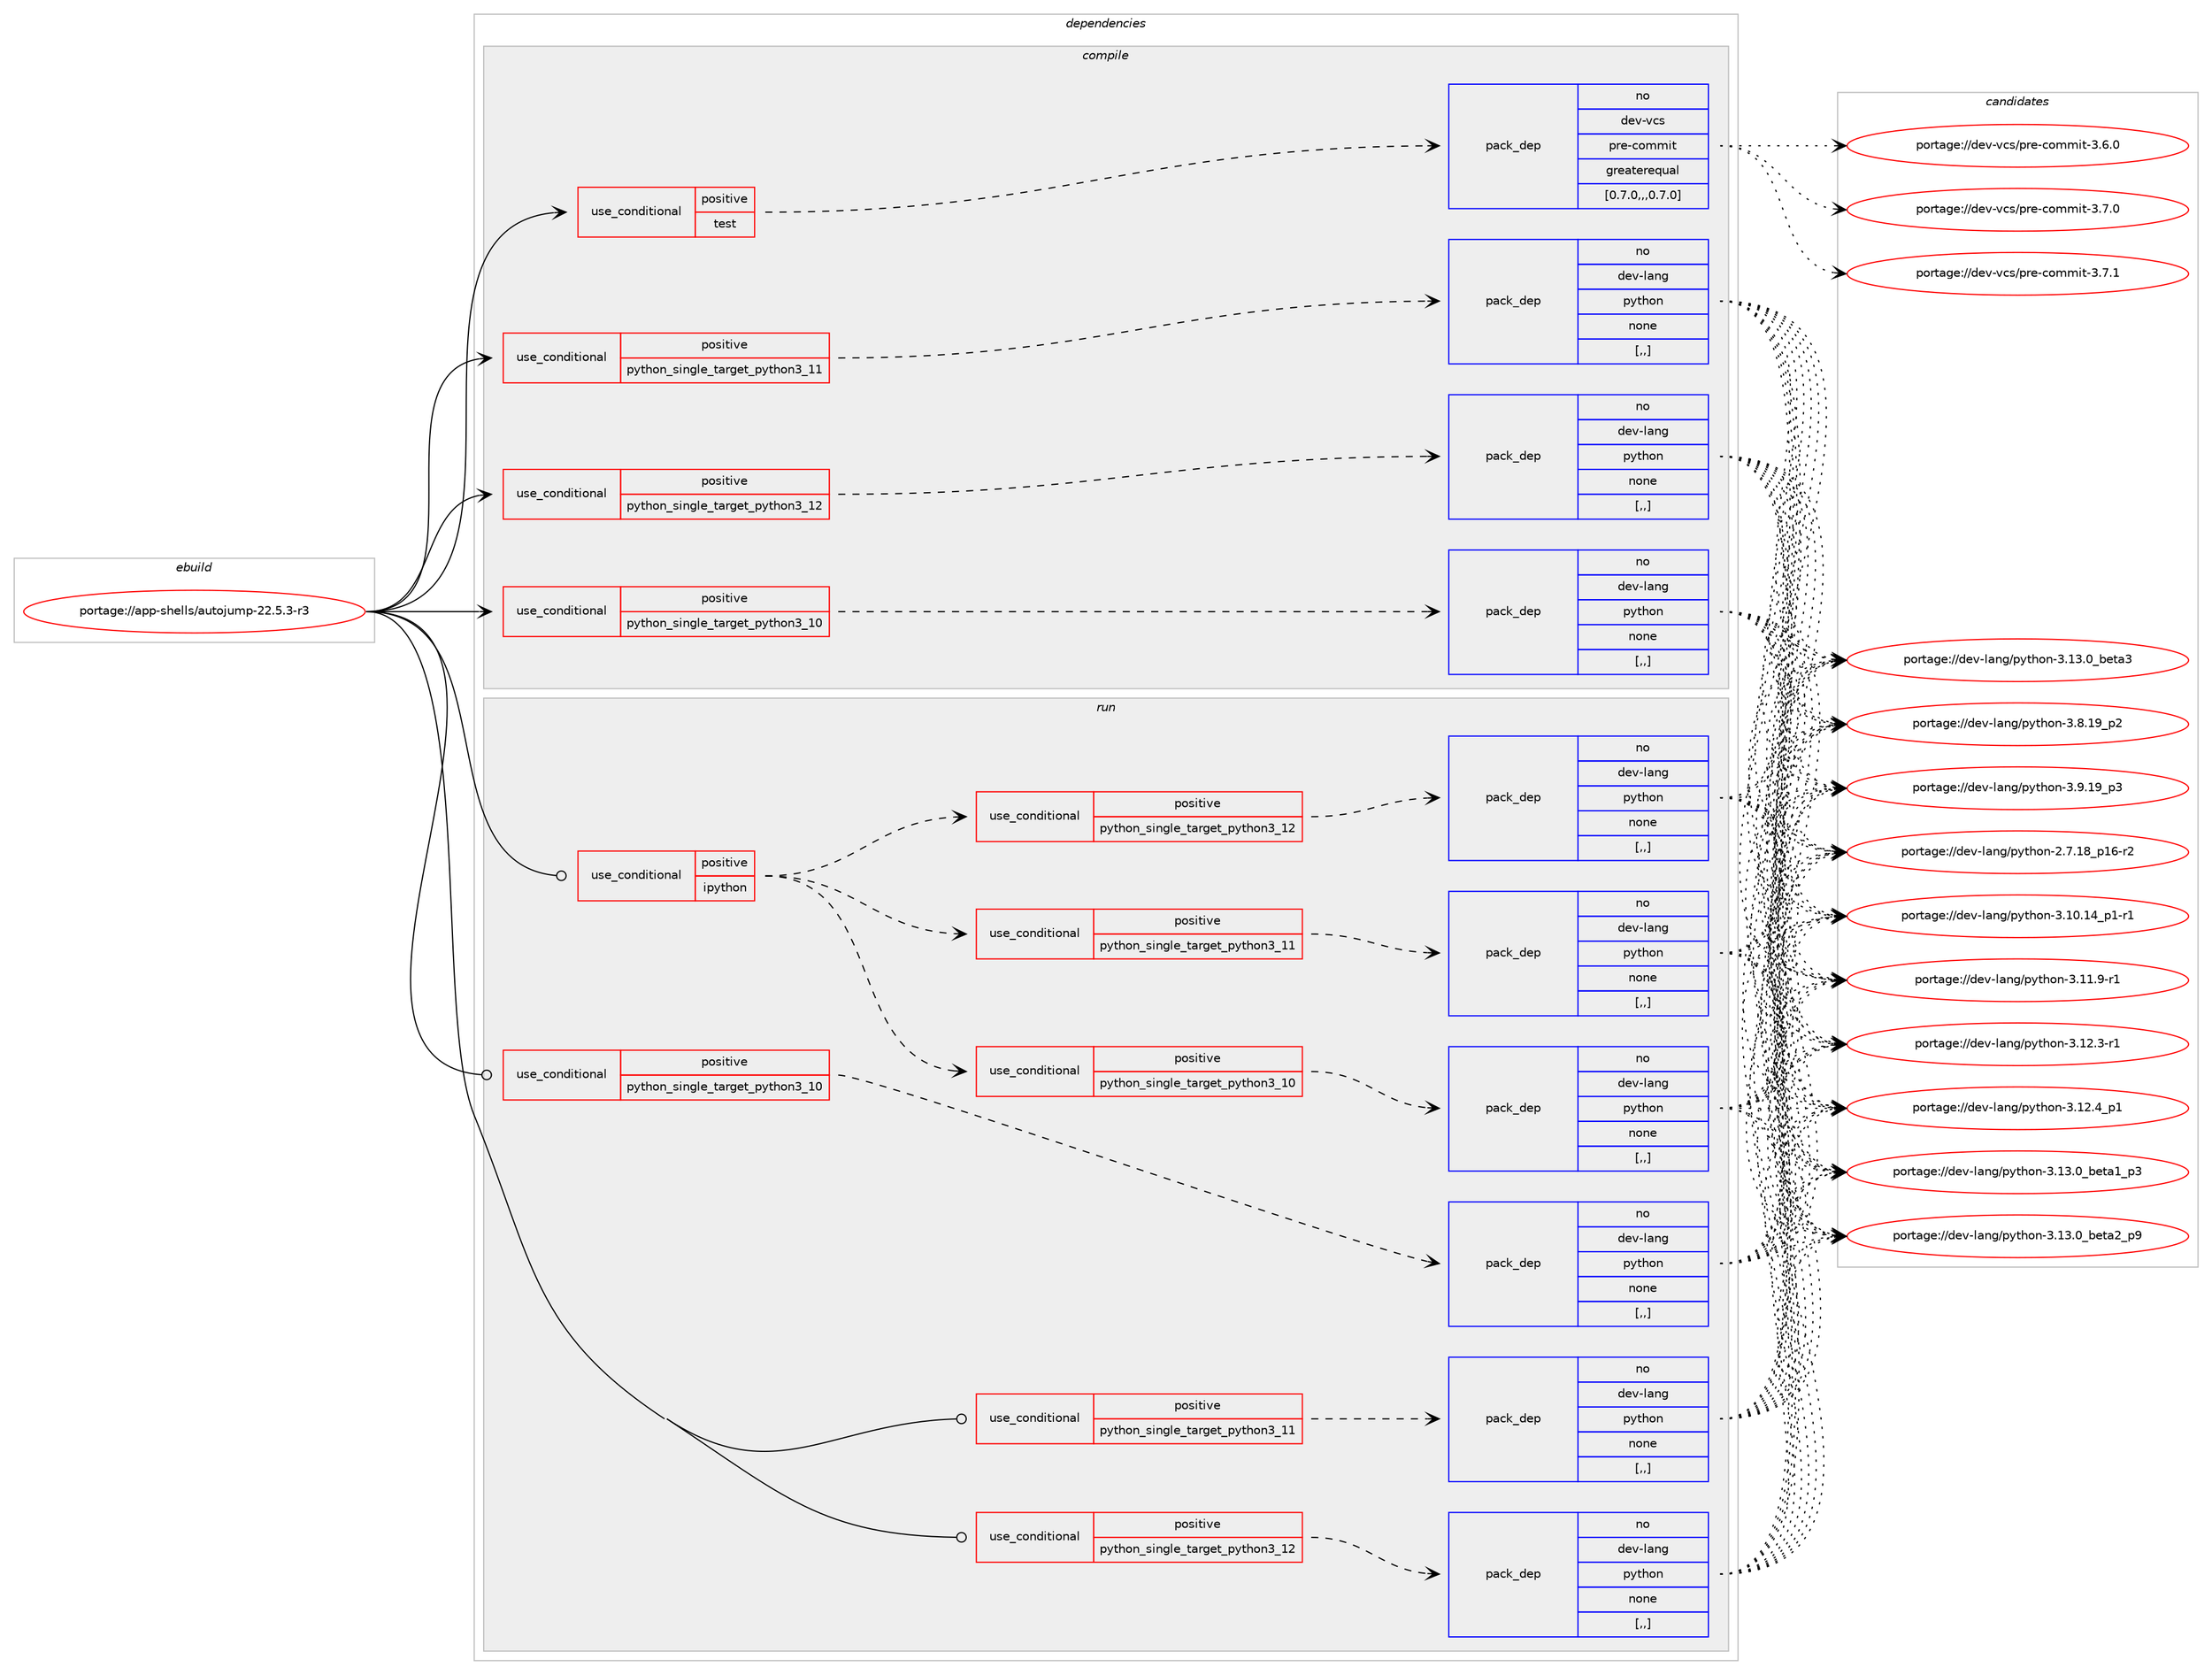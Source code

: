 digraph prolog {

# *************
# Graph options
# *************

newrank=true;
concentrate=true;
compound=true;
graph [rankdir=LR,fontname=Helvetica,fontsize=10,ranksep=1.5];#, ranksep=2.5, nodesep=0.2];
edge  [arrowhead=vee];
node  [fontname=Helvetica,fontsize=10];

# **********
# The ebuild
# **********

subgraph cluster_leftcol {
color=gray;
rank=same;
label=<<i>ebuild</i>>;
id [label="portage://app-shells/autojump-22.5.3-r3", color=red, width=4, href="../app-shells/autojump-22.5.3-r3.svg"];
}

# ****************
# The dependencies
# ****************

subgraph cluster_midcol {
color=gray;
label=<<i>dependencies</i>>;
subgraph cluster_compile {
fillcolor="#eeeeee";
style=filled;
label=<<i>compile</i>>;
subgraph cond13898 {
dependency50156 [label=<<TABLE BORDER="0" CELLBORDER="1" CELLSPACING="0" CELLPADDING="4"><TR><TD ROWSPAN="3" CELLPADDING="10">use_conditional</TD></TR><TR><TD>positive</TD></TR><TR><TD>python_single_target_python3_10</TD></TR></TABLE>>, shape=none, color=red];
subgraph pack35801 {
dependency50157 [label=<<TABLE BORDER="0" CELLBORDER="1" CELLSPACING="0" CELLPADDING="4" WIDTH="220"><TR><TD ROWSPAN="6" CELLPADDING="30">pack_dep</TD></TR><TR><TD WIDTH="110">no</TD></TR><TR><TD>dev-lang</TD></TR><TR><TD>python</TD></TR><TR><TD>none</TD></TR><TR><TD>[,,]</TD></TR></TABLE>>, shape=none, color=blue];
}
dependency50156:e -> dependency50157:w [weight=20,style="dashed",arrowhead="vee"];
}
id:e -> dependency50156:w [weight=20,style="solid",arrowhead="vee"];
subgraph cond13899 {
dependency50158 [label=<<TABLE BORDER="0" CELLBORDER="1" CELLSPACING="0" CELLPADDING="4"><TR><TD ROWSPAN="3" CELLPADDING="10">use_conditional</TD></TR><TR><TD>positive</TD></TR><TR><TD>python_single_target_python3_11</TD></TR></TABLE>>, shape=none, color=red];
subgraph pack35802 {
dependency50159 [label=<<TABLE BORDER="0" CELLBORDER="1" CELLSPACING="0" CELLPADDING="4" WIDTH="220"><TR><TD ROWSPAN="6" CELLPADDING="30">pack_dep</TD></TR><TR><TD WIDTH="110">no</TD></TR><TR><TD>dev-lang</TD></TR><TR><TD>python</TD></TR><TR><TD>none</TD></TR><TR><TD>[,,]</TD></TR></TABLE>>, shape=none, color=blue];
}
dependency50158:e -> dependency50159:w [weight=20,style="dashed",arrowhead="vee"];
}
id:e -> dependency50158:w [weight=20,style="solid",arrowhead="vee"];
subgraph cond13900 {
dependency50160 [label=<<TABLE BORDER="0" CELLBORDER="1" CELLSPACING="0" CELLPADDING="4"><TR><TD ROWSPAN="3" CELLPADDING="10">use_conditional</TD></TR><TR><TD>positive</TD></TR><TR><TD>python_single_target_python3_12</TD></TR></TABLE>>, shape=none, color=red];
subgraph pack35803 {
dependency50161 [label=<<TABLE BORDER="0" CELLBORDER="1" CELLSPACING="0" CELLPADDING="4" WIDTH="220"><TR><TD ROWSPAN="6" CELLPADDING="30">pack_dep</TD></TR><TR><TD WIDTH="110">no</TD></TR><TR><TD>dev-lang</TD></TR><TR><TD>python</TD></TR><TR><TD>none</TD></TR><TR><TD>[,,]</TD></TR></TABLE>>, shape=none, color=blue];
}
dependency50160:e -> dependency50161:w [weight=20,style="dashed",arrowhead="vee"];
}
id:e -> dependency50160:w [weight=20,style="solid",arrowhead="vee"];
subgraph cond13901 {
dependency50162 [label=<<TABLE BORDER="0" CELLBORDER="1" CELLSPACING="0" CELLPADDING="4"><TR><TD ROWSPAN="3" CELLPADDING="10">use_conditional</TD></TR><TR><TD>positive</TD></TR><TR><TD>test</TD></TR></TABLE>>, shape=none, color=red];
subgraph pack35804 {
dependency50163 [label=<<TABLE BORDER="0" CELLBORDER="1" CELLSPACING="0" CELLPADDING="4" WIDTH="220"><TR><TD ROWSPAN="6" CELLPADDING="30">pack_dep</TD></TR><TR><TD WIDTH="110">no</TD></TR><TR><TD>dev-vcs</TD></TR><TR><TD>pre-commit</TD></TR><TR><TD>greaterequal</TD></TR><TR><TD>[0.7.0,,,0.7.0]</TD></TR></TABLE>>, shape=none, color=blue];
}
dependency50162:e -> dependency50163:w [weight=20,style="dashed",arrowhead="vee"];
}
id:e -> dependency50162:w [weight=20,style="solid",arrowhead="vee"];
}
subgraph cluster_compileandrun {
fillcolor="#eeeeee";
style=filled;
label=<<i>compile and run</i>>;
}
subgraph cluster_run {
fillcolor="#eeeeee";
style=filled;
label=<<i>run</i>>;
subgraph cond13902 {
dependency50164 [label=<<TABLE BORDER="0" CELLBORDER="1" CELLSPACING="0" CELLPADDING="4"><TR><TD ROWSPAN="3" CELLPADDING="10">use_conditional</TD></TR><TR><TD>positive</TD></TR><TR><TD>ipython</TD></TR></TABLE>>, shape=none, color=red];
subgraph cond13903 {
dependency50165 [label=<<TABLE BORDER="0" CELLBORDER="1" CELLSPACING="0" CELLPADDING="4"><TR><TD ROWSPAN="3" CELLPADDING="10">use_conditional</TD></TR><TR><TD>positive</TD></TR><TR><TD>python_single_target_python3_10</TD></TR></TABLE>>, shape=none, color=red];
subgraph pack35805 {
dependency50166 [label=<<TABLE BORDER="0" CELLBORDER="1" CELLSPACING="0" CELLPADDING="4" WIDTH="220"><TR><TD ROWSPAN="6" CELLPADDING="30">pack_dep</TD></TR><TR><TD WIDTH="110">no</TD></TR><TR><TD>dev-lang</TD></TR><TR><TD>python</TD></TR><TR><TD>none</TD></TR><TR><TD>[,,]</TD></TR></TABLE>>, shape=none, color=blue];
}
dependency50165:e -> dependency50166:w [weight=20,style="dashed",arrowhead="vee"];
}
dependency50164:e -> dependency50165:w [weight=20,style="dashed",arrowhead="vee"];
subgraph cond13904 {
dependency50167 [label=<<TABLE BORDER="0" CELLBORDER="1" CELLSPACING="0" CELLPADDING="4"><TR><TD ROWSPAN="3" CELLPADDING="10">use_conditional</TD></TR><TR><TD>positive</TD></TR><TR><TD>python_single_target_python3_11</TD></TR></TABLE>>, shape=none, color=red];
subgraph pack35806 {
dependency50168 [label=<<TABLE BORDER="0" CELLBORDER="1" CELLSPACING="0" CELLPADDING="4" WIDTH="220"><TR><TD ROWSPAN="6" CELLPADDING="30">pack_dep</TD></TR><TR><TD WIDTH="110">no</TD></TR><TR><TD>dev-lang</TD></TR><TR><TD>python</TD></TR><TR><TD>none</TD></TR><TR><TD>[,,]</TD></TR></TABLE>>, shape=none, color=blue];
}
dependency50167:e -> dependency50168:w [weight=20,style="dashed",arrowhead="vee"];
}
dependency50164:e -> dependency50167:w [weight=20,style="dashed",arrowhead="vee"];
subgraph cond13905 {
dependency50169 [label=<<TABLE BORDER="0" CELLBORDER="1" CELLSPACING="0" CELLPADDING="4"><TR><TD ROWSPAN="3" CELLPADDING="10">use_conditional</TD></TR><TR><TD>positive</TD></TR><TR><TD>python_single_target_python3_12</TD></TR></TABLE>>, shape=none, color=red];
subgraph pack35807 {
dependency50170 [label=<<TABLE BORDER="0" CELLBORDER="1" CELLSPACING="0" CELLPADDING="4" WIDTH="220"><TR><TD ROWSPAN="6" CELLPADDING="30">pack_dep</TD></TR><TR><TD WIDTH="110">no</TD></TR><TR><TD>dev-lang</TD></TR><TR><TD>python</TD></TR><TR><TD>none</TD></TR><TR><TD>[,,]</TD></TR></TABLE>>, shape=none, color=blue];
}
dependency50169:e -> dependency50170:w [weight=20,style="dashed",arrowhead="vee"];
}
dependency50164:e -> dependency50169:w [weight=20,style="dashed",arrowhead="vee"];
}
id:e -> dependency50164:w [weight=20,style="solid",arrowhead="odot"];
subgraph cond13906 {
dependency50171 [label=<<TABLE BORDER="0" CELLBORDER="1" CELLSPACING="0" CELLPADDING="4"><TR><TD ROWSPAN="3" CELLPADDING="10">use_conditional</TD></TR><TR><TD>positive</TD></TR><TR><TD>python_single_target_python3_10</TD></TR></TABLE>>, shape=none, color=red];
subgraph pack35808 {
dependency50172 [label=<<TABLE BORDER="0" CELLBORDER="1" CELLSPACING="0" CELLPADDING="4" WIDTH="220"><TR><TD ROWSPAN="6" CELLPADDING="30">pack_dep</TD></TR><TR><TD WIDTH="110">no</TD></TR><TR><TD>dev-lang</TD></TR><TR><TD>python</TD></TR><TR><TD>none</TD></TR><TR><TD>[,,]</TD></TR></TABLE>>, shape=none, color=blue];
}
dependency50171:e -> dependency50172:w [weight=20,style="dashed",arrowhead="vee"];
}
id:e -> dependency50171:w [weight=20,style="solid",arrowhead="odot"];
subgraph cond13907 {
dependency50173 [label=<<TABLE BORDER="0" CELLBORDER="1" CELLSPACING="0" CELLPADDING="4"><TR><TD ROWSPAN="3" CELLPADDING="10">use_conditional</TD></TR><TR><TD>positive</TD></TR><TR><TD>python_single_target_python3_11</TD></TR></TABLE>>, shape=none, color=red];
subgraph pack35809 {
dependency50174 [label=<<TABLE BORDER="0" CELLBORDER="1" CELLSPACING="0" CELLPADDING="4" WIDTH="220"><TR><TD ROWSPAN="6" CELLPADDING="30">pack_dep</TD></TR><TR><TD WIDTH="110">no</TD></TR><TR><TD>dev-lang</TD></TR><TR><TD>python</TD></TR><TR><TD>none</TD></TR><TR><TD>[,,]</TD></TR></TABLE>>, shape=none, color=blue];
}
dependency50173:e -> dependency50174:w [weight=20,style="dashed",arrowhead="vee"];
}
id:e -> dependency50173:w [weight=20,style="solid",arrowhead="odot"];
subgraph cond13908 {
dependency50175 [label=<<TABLE BORDER="0" CELLBORDER="1" CELLSPACING="0" CELLPADDING="4"><TR><TD ROWSPAN="3" CELLPADDING="10">use_conditional</TD></TR><TR><TD>positive</TD></TR><TR><TD>python_single_target_python3_12</TD></TR></TABLE>>, shape=none, color=red];
subgraph pack35810 {
dependency50176 [label=<<TABLE BORDER="0" CELLBORDER="1" CELLSPACING="0" CELLPADDING="4" WIDTH="220"><TR><TD ROWSPAN="6" CELLPADDING="30">pack_dep</TD></TR><TR><TD WIDTH="110">no</TD></TR><TR><TD>dev-lang</TD></TR><TR><TD>python</TD></TR><TR><TD>none</TD></TR><TR><TD>[,,]</TD></TR></TABLE>>, shape=none, color=blue];
}
dependency50175:e -> dependency50176:w [weight=20,style="dashed",arrowhead="vee"];
}
id:e -> dependency50175:w [weight=20,style="solid",arrowhead="odot"];
}
}

# **************
# The candidates
# **************

subgraph cluster_choices {
rank=same;
color=gray;
label=<<i>candidates</i>>;

subgraph choice35801 {
color=black;
nodesep=1;
choice100101118451089711010347112121116104111110455046554649569511249544511450 [label="portage://dev-lang/python-2.7.18_p16-r2", color=red, width=4,href="../dev-lang/python-2.7.18_p16-r2.svg"];
choice100101118451089711010347112121116104111110455146494846495295112494511449 [label="portage://dev-lang/python-3.10.14_p1-r1", color=red, width=4,href="../dev-lang/python-3.10.14_p1-r1.svg"];
choice100101118451089711010347112121116104111110455146494946574511449 [label="portage://dev-lang/python-3.11.9-r1", color=red, width=4,href="../dev-lang/python-3.11.9-r1.svg"];
choice100101118451089711010347112121116104111110455146495046514511449 [label="portage://dev-lang/python-3.12.3-r1", color=red, width=4,href="../dev-lang/python-3.12.3-r1.svg"];
choice100101118451089711010347112121116104111110455146495046529511249 [label="portage://dev-lang/python-3.12.4_p1", color=red, width=4,href="../dev-lang/python-3.12.4_p1.svg"];
choice10010111845108971101034711212111610411111045514649514648959810111697499511251 [label="portage://dev-lang/python-3.13.0_beta1_p3", color=red, width=4,href="../dev-lang/python-3.13.0_beta1_p3.svg"];
choice10010111845108971101034711212111610411111045514649514648959810111697509511257 [label="portage://dev-lang/python-3.13.0_beta2_p9", color=red, width=4,href="../dev-lang/python-3.13.0_beta2_p9.svg"];
choice1001011184510897110103471121211161041111104551464951464895981011169751 [label="portage://dev-lang/python-3.13.0_beta3", color=red, width=4,href="../dev-lang/python-3.13.0_beta3.svg"];
choice100101118451089711010347112121116104111110455146564649579511250 [label="portage://dev-lang/python-3.8.19_p2", color=red, width=4,href="../dev-lang/python-3.8.19_p2.svg"];
choice100101118451089711010347112121116104111110455146574649579511251 [label="portage://dev-lang/python-3.9.19_p3", color=red, width=4,href="../dev-lang/python-3.9.19_p3.svg"];
dependency50157:e -> choice100101118451089711010347112121116104111110455046554649569511249544511450:w [style=dotted,weight="100"];
dependency50157:e -> choice100101118451089711010347112121116104111110455146494846495295112494511449:w [style=dotted,weight="100"];
dependency50157:e -> choice100101118451089711010347112121116104111110455146494946574511449:w [style=dotted,weight="100"];
dependency50157:e -> choice100101118451089711010347112121116104111110455146495046514511449:w [style=dotted,weight="100"];
dependency50157:e -> choice100101118451089711010347112121116104111110455146495046529511249:w [style=dotted,weight="100"];
dependency50157:e -> choice10010111845108971101034711212111610411111045514649514648959810111697499511251:w [style=dotted,weight="100"];
dependency50157:e -> choice10010111845108971101034711212111610411111045514649514648959810111697509511257:w [style=dotted,weight="100"];
dependency50157:e -> choice1001011184510897110103471121211161041111104551464951464895981011169751:w [style=dotted,weight="100"];
dependency50157:e -> choice100101118451089711010347112121116104111110455146564649579511250:w [style=dotted,weight="100"];
dependency50157:e -> choice100101118451089711010347112121116104111110455146574649579511251:w [style=dotted,weight="100"];
}
subgraph choice35802 {
color=black;
nodesep=1;
choice100101118451089711010347112121116104111110455046554649569511249544511450 [label="portage://dev-lang/python-2.7.18_p16-r2", color=red, width=4,href="../dev-lang/python-2.7.18_p16-r2.svg"];
choice100101118451089711010347112121116104111110455146494846495295112494511449 [label="portage://dev-lang/python-3.10.14_p1-r1", color=red, width=4,href="../dev-lang/python-3.10.14_p1-r1.svg"];
choice100101118451089711010347112121116104111110455146494946574511449 [label="portage://dev-lang/python-3.11.9-r1", color=red, width=4,href="../dev-lang/python-3.11.9-r1.svg"];
choice100101118451089711010347112121116104111110455146495046514511449 [label="portage://dev-lang/python-3.12.3-r1", color=red, width=4,href="../dev-lang/python-3.12.3-r1.svg"];
choice100101118451089711010347112121116104111110455146495046529511249 [label="portage://dev-lang/python-3.12.4_p1", color=red, width=4,href="../dev-lang/python-3.12.4_p1.svg"];
choice10010111845108971101034711212111610411111045514649514648959810111697499511251 [label="portage://dev-lang/python-3.13.0_beta1_p3", color=red, width=4,href="../dev-lang/python-3.13.0_beta1_p3.svg"];
choice10010111845108971101034711212111610411111045514649514648959810111697509511257 [label="portage://dev-lang/python-3.13.0_beta2_p9", color=red, width=4,href="../dev-lang/python-3.13.0_beta2_p9.svg"];
choice1001011184510897110103471121211161041111104551464951464895981011169751 [label="portage://dev-lang/python-3.13.0_beta3", color=red, width=4,href="../dev-lang/python-3.13.0_beta3.svg"];
choice100101118451089711010347112121116104111110455146564649579511250 [label="portage://dev-lang/python-3.8.19_p2", color=red, width=4,href="../dev-lang/python-3.8.19_p2.svg"];
choice100101118451089711010347112121116104111110455146574649579511251 [label="portage://dev-lang/python-3.9.19_p3", color=red, width=4,href="../dev-lang/python-3.9.19_p3.svg"];
dependency50159:e -> choice100101118451089711010347112121116104111110455046554649569511249544511450:w [style=dotted,weight="100"];
dependency50159:e -> choice100101118451089711010347112121116104111110455146494846495295112494511449:w [style=dotted,weight="100"];
dependency50159:e -> choice100101118451089711010347112121116104111110455146494946574511449:w [style=dotted,weight="100"];
dependency50159:e -> choice100101118451089711010347112121116104111110455146495046514511449:w [style=dotted,weight="100"];
dependency50159:e -> choice100101118451089711010347112121116104111110455146495046529511249:w [style=dotted,weight="100"];
dependency50159:e -> choice10010111845108971101034711212111610411111045514649514648959810111697499511251:w [style=dotted,weight="100"];
dependency50159:e -> choice10010111845108971101034711212111610411111045514649514648959810111697509511257:w [style=dotted,weight="100"];
dependency50159:e -> choice1001011184510897110103471121211161041111104551464951464895981011169751:w [style=dotted,weight="100"];
dependency50159:e -> choice100101118451089711010347112121116104111110455146564649579511250:w [style=dotted,weight="100"];
dependency50159:e -> choice100101118451089711010347112121116104111110455146574649579511251:w [style=dotted,weight="100"];
}
subgraph choice35803 {
color=black;
nodesep=1;
choice100101118451089711010347112121116104111110455046554649569511249544511450 [label="portage://dev-lang/python-2.7.18_p16-r2", color=red, width=4,href="../dev-lang/python-2.7.18_p16-r2.svg"];
choice100101118451089711010347112121116104111110455146494846495295112494511449 [label="portage://dev-lang/python-3.10.14_p1-r1", color=red, width=4,href="../dev-lang/python-3.10.14_p1-r1.svg"];
choice100101118451089711010347112121116104111110455146494946574511449 [label="portage://dev-lang/python-3.11.9-r1", color=red, width=4,href="../dev-lang/python-3.11.9-r1.svg"];
choice100101118451089711010347112121116104111110455146495046514511449 [label="portage://dev-lang/python-3.12.3-r1", color=red, width=4,href="../dev-lang/python-3.12.3-r1.svg"];
choice100101118451089711010347112121116104111110455146495046529511249 [label="portage://dev-lang/python-3.12.4_p1", color=red, width=4,href="../dev-lang/python-3.12.4_p1.svg"];
choice10010111845108971101034711212111610411111045514649514648959810111697499511251 [label="portage://dev-lang/python-3.13.0_beta1_p3", color=red, width=4,href="../dev-lang/python-3.13.0_beta1_p3.svg"];
choice10010111845108971101034711212111610411111045514649514648959810111697509511257 [label="portage://dev-lang/python-3.13.0_beta2_p9", color=red, width=4,href="../dev-lang/python-3.13.0_beta2_p9.svg"];
choice1001011184510897110103471121211161041111104551464951464895981011169751 [label="portage://dev-lang/python-3.13.0_beta3", color=red, width=4,href="../dev-lang/python-3.13.0_beta3.svg"];
choice100101118451089711010347112121116104111110455146564649579511250 [label="portage://dev-lang/python-3.8.19_p2", color=red, width=4,href="../dev-lang/python-3.8.19_p2.svg"];
choice100101118451089711010347112121116104111110455146574649579511251 [label="portage://dev-lang/python-3.9.19_p3", color=red, width=4,href="../dev-lang/python-3.9.19_p3.svg"];
dependency50161:e -> choice100101118451089711010347112121116104111110455046554649569511249544511450:w [style=dotted,weight="100"];
dependency50161:e -> choice100101118451089711010347112121116104111110455146494846495295112494511449:w [style=dotted,weight="100"];
dependency50161:e -> choice100101118451089711010347112121116104111110455146494946574511449:w [style=dotted,weight="100"];
dependency50161:e -> choice100101118451089711010347112121116104111110455146495046514511449:w [style=dotted,weight="100"];
dependency50161:e -> choice100101118451089711010347112121116104111110455146495046529511249:w [style=dotted,weight="100"];
dependency50161:e -> choice10010111845108971101034711212111610411111045514649514648959810111697499511251:w [style=dotted,weight="100"];
dependency50161:e -> choice10010111845108971101034711212111610411111045514649514648959810111697509511257:w [style=dotted,weight="100"];
dependency50161:e -> choice1001011184510897110103471121211161041111104551464951464895981011169751:w [style=dotted,weight="100"];
dependency50161:e -> choice100101118451089711010347112121116104111110455146564649579511250:w [style=dotted,weight="100"];
dependency50161:e -> choice100101118451089711010347112121116104111110455146574649579511251:w [style=dotted,weight="100"];
}
subgraph choice35804 {
color=black;
nodesep=1;
choice1001011184511899115471121141014599111109109105116455146544648 [label="portage://dev-vcs/pre-commit-3.6.0", color=red, width=4,href="../dev-vcs/pre-commit-3.6.0.svg"];
choice1001011184511899115471121141014599111109109105116455146554648 [label="portage://dev-vcs/pre-commit-3.7.0", color=red, width=4,href="../dev-vcs/pre-commit-3.7.0.svg"];
choice1001011184511899115471121141014599111109109105116455146554649 [label="portage://dev-vcs/pre-commit-3.7.1", color=red, width=4,href="../dev-vcs/pre-commit-3.7.1.svg"];
dependency50163:e -> choice1001011184511899115471121141014599111109109105116455146544648:w [style=dotted,weight="100"];
dependency50163:e -> choice1001011184511899115471121141014599111109109105116455146554648:w [style=dotted,weight="100"];
dependency50163:e -> choice1001011184511899115471121141014599111109109105116455146554649:w [style=dotted,weight="100"];
}
subgraph choice35805 {
color=black;
nodesep=1;
choice100101118451089711010347112121116104111110455046554649569511249544511450 [label="portage://dev-lang/python-2.7.18_p16-r2", color=red, width=4,href="../dev-lang/python-2.7.18_p16-r2.svg"];
choice100101118451089711010347112121116104111110455146494846495295112494511449 [label="portage://dev-lang/python-3.10.14_p1-r1", color=red, width=4,href="../dev-lang/python-3.10.14_p1-r1.svg"];
choice100101118451089711010347112121116104111110455146494946574511449 [label="portage://dev-lang/python-3.11.9-r1", color=red, width=4,href="../dev-lang/python-3.11.9-r1.svg"];
choice100101118451089711010347112121116104111110455146495046514511449 [label="portage://dev-lang/python-3.12.3-r1", color=red, width=4,href="../dev-lang/python-3.12.3-r1.svg"];
choice100101118451089711010347112121116104111110455146495046529511249 [label="portage://dev-lang/python-3.12.4_p1", color=red, width=4,href="../dev-lang/python-3.12.4_p1.svg"];
choice10010111845108971101034711212111610411111045514649514648959810111697499511251 [label="portage://dev-lang/python-3.13.0_beta1_p3", color=red, width=4,href="../dev-lang/python-3.13.0_beta1_p3.svg"];
choice10010111845108971101034711212111610411111045514649514648959810111697509511257 [label="portage://dev-lang/python-3.13.0_beta2_p9", color=red, width=4,href="../dev-lang/python-3.13.0_beta2_p9.svg"];
choice1001011184510897110103471121211161041111104551464951464895981011169751 [label="portage://dev-lang/python-3.13.0_beta3", color=red, width=4,href="../dev-lang/python-3.13.0_beta3.svg"];
choice100101118451089711010347112121116104111110455146564649579511250 [label="portage://dev-lang/python-3.8.19_p2", color=red, width=4,href="../dev-lang/python-3.8.19_p2.svg"];
choice100101118451089711010347112121116104111110455146574649579511251 [label="portage://dev-lang/python-3.9.19_p3", color=red, width=4,href="../dev-lang/python-3.9.19_p3.svg"];
dependency50166:e -> choice100101118451089711010347112121116104111110455046554649569511249544511450:w [style=dotted,weight="100"];
dependency50166:e -> choice100101118451089711010347112121116104111110455146494846495295112494511449:w [style=dotted,weight="100"];
dependency50166:e -> choice100101118451089711010347112121116104111110455146494946574511449:w [style=dotted,weight="100"];
dependency50166:e -> choice100101118451089711010347112121116104111110455146495046514511449:w [style=dotted,weight="100"];
dependency50166:e -> choice100101118451089711010347112121116104111110455146495046529511249:w [style=dotted,weight="100"];
dependency50166:e -> choice10010111845108971101034711212111610411111045514649514648959810111697499511251:w [style=dotted,weight="100"];
dependency50166:e -> choice10010111845108971101034711212111610411111045514649514648959810111697509511257:w [style=dotted,weight="100"];
dependency50166:e -> choice1001011184510897110103471121211161041111104551464951464895981011169751:w [style=dotted,weight="100"];
dependency50166:e -> choice100101118451089711010347112121116104111110455146564649579511250:w [style=dotted,weight="100"];
dependency50166:e -> choice100101118451089711010347112121116104111110455146574649579511251:w [style=dotted,weight="100"];
}
subgraph choice35806 {
color=black;
nodesep=1;
choice100101118451089711010347112121116104111110455046554649569511249544511450 [label="portage://dev-lang/python-2.7.18_p16-r2", color=red, width=4,href="../dev-lang/python-2.7.18_p16-r2.svg"];
choice100101118451089711010347112121116104111110455146494846495295112494511449 [label="portage://dev-lang/python-3.10.14_p1-r1", color=red, width=4,href="../dev-lang/python-3.10.14_p1-r1.svg"];
choice100101118451089711010347112121116104111110455146494946574511449 [label="portage://dev-lang/python-3.11.9-r1", color=red, width=4,href="../dev-lang/python-3.11.9-r1.svg"];
choice100101118451089711010347112121116104111110455146495046514511449 [label="portage://dev-lang/python-3.12.3-r1", color=red, width=4,href="../dev-lang/python-3.12.3-r1.svg"];
choice100101118451089711010347112121116104111110455146495046529511249 [label="portage://dev-lang/python-3.12.4_p1", color=red, width=4,href="../dev-lang/python-3.12.4_p1.svg"];
choice10010111845108971101034711212111610411111045514649514648959810111697499511251 [label="portage://dev-lang/python-3.13.0_beta1_p3", color=red, width=4,href="../dev-lang/python-3.13.0_beta1_p3.svg"];
choice10010111845108971101034711212111610411111045514649514648959810111697509511257 [label="portage://dev-lang/python-3.13.0_beta2_p9", color=red, width=4,href="../dev-lang/python-3.13.0_beta2_p9.svg"];
choice1001011184510897110103471121211161041111104551464951464895981011169751 [label="portage://dev-lang/python-3.13.0_beta3", color=red, width=4,href="../dev-lang/python-3.13.0_beta3.svg"];
choice100101118451089711010347112121116104111110455146564649579511250 [label="portage://dev-lang/python-3.8.19_p2", color=red, width=4,href="../dev-lang/python-3.8.19_p2.svg"];
choice100101118451089711010347112121116104111110455146574649579511251 [label="portage://dev-lang/python-3.9.19_p3", color=red, width=4,href="../dev-lang/python-3.9.19_p3.svg"];
dependency50168:e -> choice100101118451089711010347112121116104111110455046554649569511249544511450:w [style=dotted,weight="100"];
dependency50168:e -> choice100101118451089711010347112121116104111110455146494846495295112494511449:w [style=dotted,weight="100"];
dependency50168:e -> choice100101118451089711010347112121116104111110455146494946574511449:w [style=dotted,weight="100"];
dependency50168:e -> choice100101118451089711010347112121116104111110455146495046514511449:w [style=dotted,weight="100"];
dependency50168:e -> choice100101118451089711010347112121116104111110455146495046529511249:w [style=dotted,weight="100"];
dependency50168:e -> choice10010111845108971101034711212111610411111045514649514648959810111697499511251:w [style=dotted,weight="100"];
dependency50168:e -> choice10010111845108971101034711212111610411111045514649514648959810111697509511257:w [style=dotted,weight="100"];
dependency50168:e -> choice1001011184510897110103471121211161041111104551464951464895981011169751:w [style=dotted,weight="100"];
dependency50168:e -> choice100101118451089711010347112121116104111110455146564649579511250:w [style=dotted,weight="100"];
dependency50168:e -> choice100101118451089711010347112121116104111110455146574649579511251:w [style=dotted,weight="100"];
}
subgraph choice35807 {
color=black;
nodesep=1;
choice100101118451089711010347112121116104111110455046554649569511249544511450 [label="portage://dev-lang/python-2.7.18_p16-r2", color=red, width=4,href="../dev-lang/python-2.7.18_p16-r2.svg"];
choice100101118451089711010347112121116104111110455146494846495295112494511449 [label="portage://dev-lang/python-3.10.14_p1-r1", color=red, width=4,href="../dev-lang/python-3.10.14_p1-r1.svg"];
choice100101118451089711010347112121116104111110455146494946574511449 [label="portage://dev-lang/python-3.11.9-r1", color=red, width=4,href="../dev-lang/python-3.11.9-r1.svg"];
choice100101118451089711010347112121116104111110455146495046514511449 [label="portage://dev-lang/python-3.12.3-r1", color=red, width=4,href="../dev-lang/python-3.12.3-r1.svg"];
choice100101118451089711010347112121116104111110455146495046529511249 [label="portage://dev-lang/python-3.12.4_p1", color=red, width=4,href="../dev-lang/python-3.12.4_p1.svg"];
choice10010111845108971101034711212111610411111045514649514648959810111697499511251 [label="portage://dev-lang/python-3.13.0_beta1_p3", color=red, width=4,href="../dev-lang/python-3.13.0_beta1_p3.svg"];
choice10010111845108971101034711212111610411111045514649514648959810111697509511257 [label="portage://dev-lang/python-3.13.0_beta2_p9", color=red, width=4,href="../dev-lang/python-3.13.0_beta2_p9.svg"];
choice1001011184510897110103471121211161041111104551464951464895981011169751 [label="portage://dev-lang/python-3.13.0_beta3", color=red, width=4,href="../dev-lang/python-3.13.0_beta3.svg"];
choice100101118451089711010347112121116104111110455146564649579511250 [label="portage://dev-lang/python-3.8.19_p2", color=red, width=4,href="../dev-lang/python-3.8.19_p2.svg"];
choice100101118451089711010347112121116104111110455146574649579511251 [label="portage://dev-lang/python-3.9.19_p3", color=red, width=4,href="../dev-lang/python-3.9.19_p3.svg"];
dependency50170:e -> choice100101118451089711010347112121116104111110455046554649569511249544511450:w [style=dotted,weight="100"];
dependency50170:e -> choice100101118451089711010347112121116104111110455146494846495295112494511449:w [style=dotted,weight="100"];
dependency50170:e -> choice100101118451089711010347112121116104111110455146494946574511449:w [style=dotted,weight="100"];
dependency50170:e -> choice100101118451089711010347112121116104111110455146495046514511449:w [style=dotted,weight="100"];
dependency50170:e -> choice100101118451089711010347112121116104111110455146495046529511249:w [style=dotted,weight="100"];
dependency50170:e -> choice10010111845108971101034711212111610411111045514649514648959810111697499511251:w [style=dotted,weight="100"];
dependency50170:e -> choice10010111845108971101034711212111610411111045514649514648959810111697509511257:w [style=dotted,weight="100"];
dependency50170:e -> choice1001011184510897110103471121211161041111104551464951464895981011169751:w [style=dotted,weight="100"];
dependency50170:e -> choice100101118451089711010347112121116104111110455146564649579511250:w [style=dotted,weight="100"];
dependency50170:e -> choice100101118451089711010347112121116104111110455146574649579511251:w [style=dotted,weight="100"];
}
subgraph choice35808 {
color=black;
nodesep=1;
choice100101118451089711010347112121116104111110455046554649569511249544511450 [label="portage://dev-lang/python-2.7.18_p16-r2", color=red, width=4,href="../dev-lang/python-2.7.18_p16-r2.svg"];
choice100101118451089711010347112121116104111110455146494846495295112494511449 [label="portage://dev-lang/python-3.10.14_p1-r1", color=red, width=4,href="../dev-lang/python-3.10.14_p1-r1.svg"];
choice100101118451089711010347112121116104111110455146494946574511449 [label="portage://dev-lang/python-3.11.9-r1", color=red, width=4,href="../dev-lang/python-3.11.9-r1.svg"];
choice100101118451089711010347112121116104111110455146495046514511449 [label="portage://dev-lang/python-3.12.3-r1", color=red, width=4,href="../dev-lang/python-3.12.3-r1.svg"];
choice100101118451089711010347112121116104111110455146495046529511249 [label="portage://dev-lang/python-3.12.4_p1", color=red, width=4,href="../dev-lang/python-3.12.4_p1.svg"];
choice10010111845108971101034711212111610411111045514649514648959810111697499511251 [label="portage://dev-lang/python-3.13.0_beta1_p3", color=red, width=4,href="../dev-lang/python-3.13.0_beta1_p3.svg"];
choice10010111845108971101034711212111610411111045514649514648959810111697509511257 [label="portage://dev-lang/python-3.13.0_beta2_p9", color=red, width=4,href="../dev-lang/python-3.13.0_beta2_p9.svg"];
choice1001011184510897110103471121211161041111104551464951464895981011169751 [label="portage://dev-lang/python-3.13.0_beta3", color=red, width=4,href="../dev-lang/python-3.13.0_beta3.svg"];
choice100101118451089711010347112121116104111110455146564649579511250 [label="portage://dev-lang/python-3.8.19_p2", color=red, width=4,href="../dev-lang/python-3.8.19_p2.svg"];
choice100101118451089711010347112121116104111110455146574649579511251 [label="portage://dev-lang/python-3.9.19_p3", color=red, width=4,href="../dev-lang/python-3.9.19_p3.svg"];
dependency50172:e -> choice100101118451089711010347112121116104111110455046554649569511249544511450:w [style=dotted,weight="100"];
dependency50172:e -> choice100101118451089711010347112121116104111110455146494846495295112494511449:w [style=dotted,weight="100"];
dependency50172:e -> choice100101118451089711010347112121116104111110455146494946574511449:w [style=dotted,weight="100"];
dependency50172:e -> choice100101118451089711010347112121116104111110455146495046514511449:w [style=dotted,weight="100"];
dependency50172:e -> choice100101118451089711010347112121116104111110455146495046529511249:w [style=dotted,weight="100"];
dependency50172:e -> choice10010111845108971101034711212111610411111045514649514648959810111697499511251:w [style=dotted,weight="100"];
dependency50172:e -> choice10010111845108971101034711212111610411111045514649514648959810111697509511257:w [style=dotted,weight="100"];
dependency50172:e -> choice1001011184510897110103471121211161041111104551464951464895981011169751:w [style=dotted,weight="100"];
dependency50172:e -> choice100101118451089711010347112121116104111110455146564649579511250:w [style=dotted,weight="100"];
dependency50172:e -> choice100101118451089711010347112121116104111110455146574649579511251:w [style=dotted,weight="100"];
}
subgraph choice35809 {
color=black;
nodesep=1;
choice100101118451089711010347112121116104111110455046554649569511249544511450 [label="portage://dev-lang/python-2.7.18_p16-r2", color=red, width=4,href="../dev-lang/python-2.7.18_p16-r2.svg"];
choice100101118451089711010347112121116104111110455146494846495295112494511449 [label="portage://dev-lang/python-3.10.14_p1-r1", color=red, width=4,href="../dev-lang/python-3.10.14_p1-r1.svg"];
choice100101118451089711010347112121116104111110455146494946574511449 [label="portage://dev-lang/python-3.11.9-r1", color=red, width=4,href="../dev-lang/python-3.11.9-r1.svg"];
choice100101118451089711010347112121116104111110455146495046514511449 [label="portage://dev-lang/python-3.12.3-r1", color=red, width=4,href="../dev-lang/python-3.12.3-r1.svg"];
choice100101118451089711010347112121116104111110455146495046529511249 [label="portage://dev-lang/python-3.12.4_p1", color=red, width=4,href="../dev-lang/python-3.12.4_p1.svg"];
choice10010111845108971101034711212111610411111045514649514648959810111697499511251 [label="portage://dev-lang/python-3.13.0_beta1_p3", color=red, width=4,href="../dev-lang/python-3.13.0_beta1_p3.svg"];
choice10010111845108971101034711212111610411111045514649514648959810111697509511257 [label="portage://dev-lang/python-3.13.0_beta2_p9", color=red, width=4,href="../dev-lang/python-3.13.0_beta2_p9.svg"];
choice1001011184510897110103471121211161041111104551464951464895981011169751 [label="portage://dev-lang/python-3.13.0_beta3", color=red, width=4,href="../dev-lang/python-3.13.0_beta3.svg"];
choice100101118451089711010347112121116104111110455146564649579511250 [label="portage://dev-lang/python-3.8.19_p2", color=red, width=4,href="../dev-lang/python-3.8.19_p2.svg"];
choice100101118451089711010347112121116104111110455146574649579511251 [label="portage://dev-lang/python-3.9.19_p3", color=red, width=4,href="../dev-lang/python-3.9.19_p3.svg"];
dependency50174:e -> choice100101118451089711010347112121116104111110455046554649569511249544511450:w [style=dotted,weight="100"];
dependency50174:e -> choice100101118451089711010347112121116104111110455146494846495295112494511449:w [style=dotted,weight="100"];
dependency50174:e -> choice100101118451089711010347112121116104111110455146494946574511449:w [style=dotted,weight="100"];
dependency50174:e -> choice100101118451089711010347112121116104111110455146495046514511449:w [style=dotted,weight="100"];
dependency50174:e -> choice100101118451089711010347112121116104111110455146495046529511249:w [style=dotted,weight="100"];
dependency50174:e -> choice10010111845108971101034711212111610411111045514649514648959810111697499511251:w [style=dotted,weight="100"];
dependency50174:e -> choice10010111845108971101034711212111610411111045514649514648959810111697509511257:w [style=dotted,weight="100"];
dependency50174:e -> choice1001011184510897110103471121211161041111104551464951464895981011169751:w [style=dotted,weight="100"];
dependency50174:e -> choice100101118451089711010347112121116104111110455146564649579511250:w [style=dotted,weight="100"];
dependency50174:e -> choice100101118451089711010347112121116104111110455146574649579511251:w [style=dotted,weight="100"];
}
subgraph choice35810 {
color=black;
nodesep=1;
choice100101118451089711010347112121116104111110455046554649569511249544511450 [label="portage://dev-lang/python-2.7.18_p16-r2", color=red, width=4,href="../dev-lang/python-2.7.18_p16-r2.svg"];
choice100101118451089711010347112121116104111110455146494846495295112494511449 [label="portage://dev-lang/python-3.10.14_p1-r1", color=red, width=4,href="../dev-lang/python-3.10.14_p1-r1.svg"];
choice100101118451089711010347112121116104111110455146494946574511449 [label="portage://dev-lang/python-3.11.9-r1", color=red, width=4,href="../dev-lang/python-3.11.9-r1.svg"];
choice100101118451089711010347112121116104111110455146495046514511449 [label="portage://dev-lang/python-3.12.3-r1", color=red, width=4,href="../dev-lang/python-3.12.3-r1.svg"];
choice100101118451089711010347112121116104111110455146495046529511249 [label="portage://dev-lang/python-3.12.4_p1", color=red, width=4,href="../dev-lang/python-3.12.4_p1.svg"];
choice10010111845108971101034711212111610411111045514649514648959810111697499511251 [label="portage://dev-lang/python-3.13.0_beta1_p3", color=red, width=4,href="../dev-lang/python-3.13.0_beta1_p3.svg"];
choice10010111845108971101034711212111610411111045514649514648959810111697509511257 [label="portage://dev-lang/python-3.13.0_beta2_p9", color=red, width=4,href="../dev-lang/python-3.13.0_beta2_p9.svg"];
choice1001011184510897110103471121211161041111104551464951464895981011169751 [label="portage://dev-lang/python-3.13.0_beta3", color=red, width=4,href="../dev-lang/python-3.13.0_beta3.svg"];
choice100101118451089711010347112121116104111110455146564649579511250 [label="portage://dev-lang/python-3.8.19_p2", color=red, width=4,href="../dev-lang/python-3.8.19_p2.svg"];
choice100101118451089711010347112121116104111110455146574649579511251 [label="portage://dev-lang/python-3.9.19_p3", color=red, width=4,href="../dev-lang/python-3.9.19_p3.svg"];
dependency50176:e -> choice100101118451089711010347112121116104111110455046554649569511249544511450:w [style=dotted,weight="100"];
dependency50176:e -> choice100101118451089711010347112121116104111110455146494846495295112494511449:w [style=dotted,weight="100"];
dependency50176:e -> choice100101118451089711010347112121116104111110455146494946574511449:w [style=dotted,weight="100"];
dependency50176:e -> choice100101118451089711010347112121116104111110455146495046514511449:w [style=dotted,weight="100"];
dependency50176:e -> choice100101118451089711010347112121116104111110455146495046529511249:w [style=dotted,weight="100"];
dependency50176:e -> choice10010111845108971101034711212111610411111045514649514648959810111697499511251:w [style=dotted,weight="100"];
dependency50176:e -> choice10010111845108971101034711212111610411111045514649514648959810111697509511257:w [style=dotted,weight="100"];
dependency50176:e -> choice1001011184510897110103471121211161041111104551464951464895981011169751:w [style=dotted,weight="100"];
dependency50176:e -> choice100101118451089711010347112121116104111110455146564649579511250:w [style=dotted,weight="100"];
dependency50176:e -> choice100101118451089711010347112121116104111110455146574649579511251:w [style=dotted,weight="100"];
}
}

}
